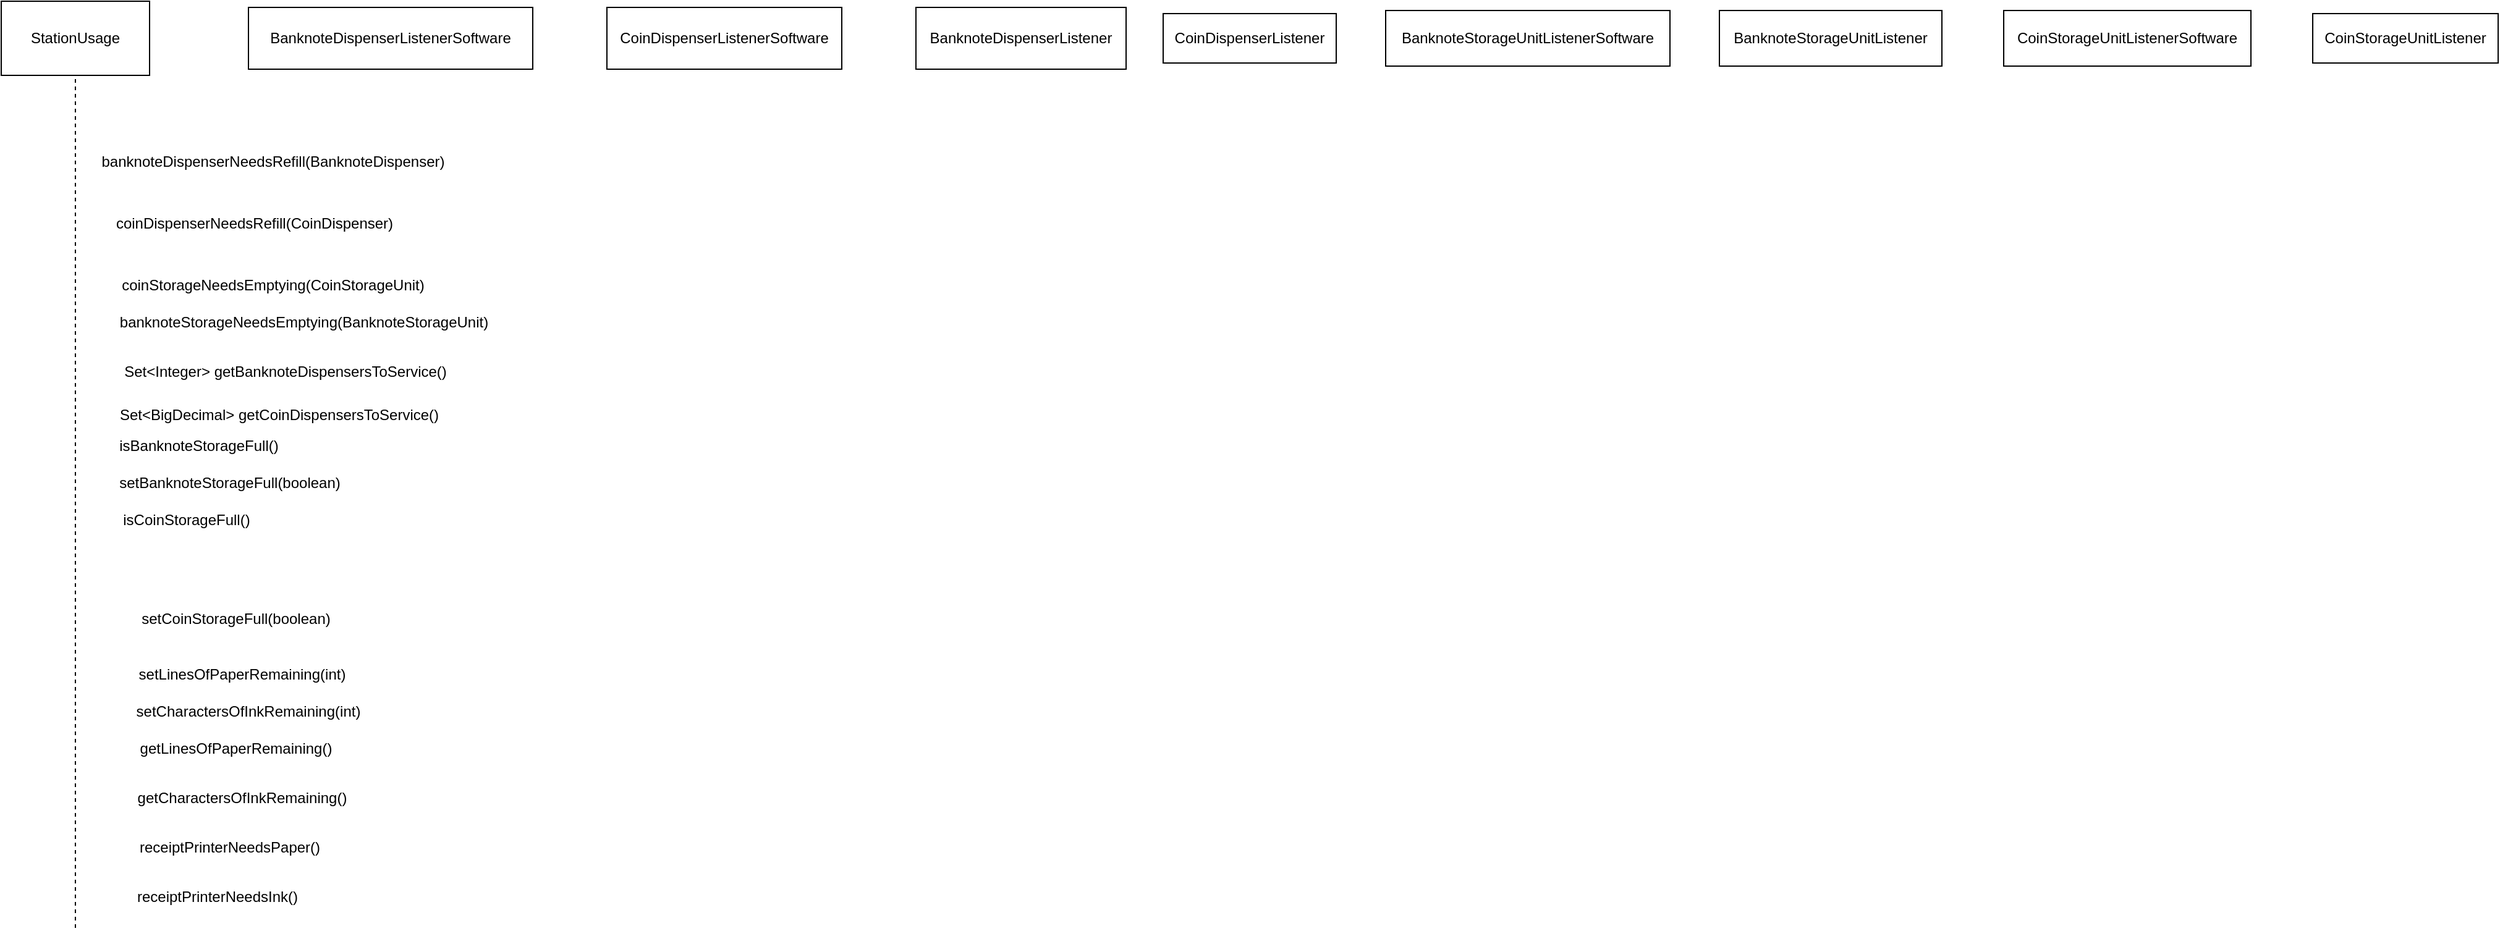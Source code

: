 <mxfile version="14.6.0" type="google"><diagram id="OOOOvNGbMvJLTcO2MkuV" name="Page-1"><mxGraphModel dx="1662" dy="1805" grid="1" gridSize="10" guides="1" tooltips="1" connect="1" arrows="1" fold="1" page="1" pageScale="1" pageWidth="850" pageHeight="1100" math="0" shadow="0"><root><mxCell id="0"/><mxCell id="1" parent="0"/><mxCell id="UqG8NecdlS3h_4PSKy5K-1" value="StationUsage" style="rounded=0;whiteSpace=wrap;html=1;" vertex="1" parent="1"><mxGeometry x="140" y="-950" width="120" height="60" as="geometry"/></mxCell><mxCell id="UqG8NecdlS3h_4PSKy5K-2" value="&lt;span&gt;CoinStorageUnitListener&lt;/span&gt;" style="rounded=0;whiteSpace=wrap;html=1;" vertex="1" parent="1"><mxGeometry x="2010" y="-940" width="150" height="40" as="geometry"/></mxCell><mxCell id="UqG8NecdlS3h_4PSKy5K-3" value="CoinStorageUnitListenerSoftware" style="rounded=0;whiteSpace=wrap;html=1;" vertex="1" parent="1"><mxGeometry x="1760" y="-942.5" width="200" height="45" as="geometry"/></mxCell><mxCell id="UqG8NecdlS3h_4PSKy5K-4" value="BanknoteStorageUnitListenerSoftware" style="rounded=0;whiteSpace=wrap;html=1;" vertex="1" parent="1"><mxGeometry x="1260" y="-942.5" width="230" height="45" as="geometry"/></mxCell><mxCell id="UqG8NecdlS3h_4PSKy5K-5" value="BanknoteStorageUnitListener" style="rounded=0;whiteSpace=wrap;html=1;" vertex="1" parent="1"><mxGeometry x="1530" y="-942.5" width="180" height="45" as="geometry"/></mxCell><mxCell id="UqG8NecdlS3h_4PSKy5K-6" value="CoinDispenserListener" style="rounded=0;whiteSpace=wrap;html=1;" vertex="1" parent="1"><mxGeometry x="1080" y="-940" width="140" height="40" as="geometry"/></mxCell><mxCell id="UqG8NecdlS3h_4PSKy5K-7" value="CoinDispenserListenerSoftware" style="rounded=0;whiteSpace=wrap;html=1;" vertex="1" parent="1"><mxGeometry x="630" y="-945" width="190" height="50" as="geometry"/></mxCell><mxCell id="UqG8NecdlS3h_4PSKy5K-8" value="BanknoteDispenserListener" style="rounded=0;whiteSpace=wrap;html=1;" vertex="1" parent="1"><mxGeometry x="880" y="-945" width="170" height="50" as="geometry"/></mxCell><mxCell id="UqG8NecdlS3h_4PSKy5K-9" value="BanknoteDispenserListenerSoftware" style="rounded=0;whiteSpace=wrap;html=1;" vertex="1" parent="1"><mxGeometry x="340" y="-945" width="230" height="50" as="geometry"/></mxCell><mxCell id="UqG8NecdlS3h_4PSKy5K-12" value="" style="endArrow=none;dashed=1;html=1;entryX=0.5;entryY=1;entryDx=0;entryDy=0;" edge="1" parent="1" target="UqG8NecdlS3h_4PSKy5K-1"><mxGeometry width="50" height="50" relative="1" as="geometry"><mxPoint x="200" y="-200" as="sourcePoint"/><mxPoint x="650" y="-760" as="targetPoint"/></mxGeometry></mxCell><mxCell id="UqG8NecdlS3h_4PSKy5K-13" value="banknoteDispenserNeedsRefill(BanknoteDispenser)" style="text;html=1;strokeColor=none;fillColor=none;align=center;verticalAlign=middle;whiteSpace=wrap;rounded=0;" vertex="1" parent="1"><mxGeometry x="210" y="-845" width="300" height="50" as="geometry"/></mxCell><mxCell id="UqG8NecdlS3h_4PSKy5K-14" value="coinDispenserNeedsRefill(CoinDispenser)" style="text;html=1;strokeColor=none;fillColor=none;align=center;verticalAlign=middle;whiteSpace=wrap;rounded=0;" vertex="1" parent="1"><mxGeometry x="220" y="-790" width="250" height="40" as="geometry"/></mxCell><mxCell id="UqG8NecdlS3h_4PSKy5K-15" value="coinStorageNeedsEmptying(CoinStorageUnit)" style="text;html=1;strokeColor=none;fillColor=none;align=center;verticalAlign=middle;whiteSpace=wrap;rounded=0;" vertex="1" parent="1"><mxGeometry x="230" y="-740" width="260" height="40" as="geometry"/></mxCell><mxCell id="UqG8NecdlS3h_4PSKy5K-16" value="banknoteStorageNeedsEmptying(BanknoteStorageUnit)" style="text;html=1;strokeColor=none;fillColor=none;align=center;verticalAlign=middle;whiteSpace=wrap;rounded=0;" vertex="1" parent="1"><mxGeometry x="220" y="-710" width="330" height="40" as="geometry"/></mxCell><mxCell id="UqG8NecdlS3h_4PSKy5K-17" value="Set&amp;lt;Integer&amp;gt; getBanknoteDispensersToService()" style="text;html=1;strokeColor=none;fillColor=none;align=center;verticalAlign=middle;whiteSpace=wrap;rounded=0;" vertex="1" parent="1"><mxGeometry x="230" y="-670" width="280" height="40" as="geometry"/></mxCell><mxCell id="UqG8NecdlS3h_4PSKy5K-18" value="Set&amp;lt;BigDecimal&amp;gt; getCoinDispensersToService()" style="text;html=1;strokeColor=none;fillColor=none;align=center;verticalAlign=middle;whiteSpace=wrap;rounded=0;" vertex="1" parent="1"><mxGeometry x="220" y="-630" width="290" height="30" as="geometry"/></mxCell><mxCell id="UqG8NecdlS3h_4PSKy5K-19" value="isBanknoteStorageFull()" style="text;html=1;strokeColor=none;fillColor=none;align=center;verticalAlign=middle;whiteSpace=wrap;rounded=0;" vertex="1" parent="1"><mxGeometry x="220" y="-610" width="160" height="40" as="geometry"/></mxCell><mxCell id="UqG8NecdlS3h_4PSKy5K-20" value="setBanknoteStorageFull(boolean)" style="text;html=1;strokeColor=none;fillColor=none;align=center;verticalAlign=middle;whiteSpace=wrap;rounded=0;" vertex="1" parent="1"><mxGeometry x="225" y="-580" width="200" height="40" as="geometry"/></mxCell><mxCell id="UqG8NecdlS3h_4PSKy5K-21" value="isCoinStorageFull()" style="text;html=1;strokeColor=none;fillColor=none;align=center;verticalAlign=middle;whiteSpace=wrap;rounded=0;" vertex="1" parent="1"><mxGeometry x="230" y="-540" width="120" height="20" as="geometry"/></mxCell><mxCell id="UqG8NecdlS3h_4PSKy5K-22" value="setCoinStorageFull(boolean)" style="text;html=1;strokeColor=none;fillColor=none;align=center;verticalAlign=middle;whiteSpace=wrap;rounded=0;" vertex="1" parent="1"><mxGeometry x="240" y="-470" width="180" height="40" as="geometry"/></mxCell><mxCell id="UqG8NecdlS3h_4PSKy5K-23" value="setLinesOfPaperRemaining(int)" style="text;html=1;strokeColor=none;fillColor=none;align=center;verticalAlign=middle;whiteSpace=wrap;rounded=0;" vertex="1" parent="1"><mxGeometry x="245" y="-420" width="180" height="30" as="geometry"/></mxCell><mxCell id="UqG8NecdlS3h_4PSKy5K-24" value="setCharactersOfInkRemaining(int)" style="text;html=1;strokeColor=none;fillColor=none;align=center;verticalAlign=middle;whiteSpace=wrap;rounded=0;" vertex="1" parent="1"><mxGeometry x="240" y="-390" width="200" height="30" as="geometry"/></mxCell><mxCell id="UqG8NecdlS3h_4PSKy5K-25" value="getLinesOfPaperRemaining()" style="text;html=1;strokeColor=none;fillColor=none;align=center;verticalAlign=middle;whiteSpace=wrap;rounded=0;" vertex="1" parent="1"><mxGeometry x="240" y="-360" width="180" height="30" as="geometry"/></mxCell><mxCell id="UqG8NecdlS3h_4PSKy5K-26" value="getCharactersOfInkRemaining()" style="text;html=1;strokeColor=none;fillColor=none;align=center;verticalAlign=middle;whiteSpace=wrap;rounded=0;" vertex="1" parent="1"><mxGeometry x="245" y="-320" width="180" height="30" as="geometry"/></mxCell><mxCell id="UqG8NecdlS3h_4PSKy5K-27" value="receiptPrinterNeedsPaper()" style="text;html=1;strokeColor=none;fillColor=none;align=center;verticalAlign=middle;whiteSpace=wrap;rounded=0;" vertex="1" parent="1"><mxGeometry x="245" y="-280" width="160" height="30" as="geometry"/></mxCell><mxCell id="UqG8NecdlS3h_4PSKy5K-28" value="receiptPrinterNeedsInk()" style="text;html=1;strokeColor=none;fillColor=none;align=center;verticalAlign=middle;whiteSpace=wrap;rounded=0;" vertex="1" parent="1"><mxGeometry x="235" y="-240" width="160" height="30" as="geometry"/></mxCell></root></mxGraphModel></diagram></mxfile>